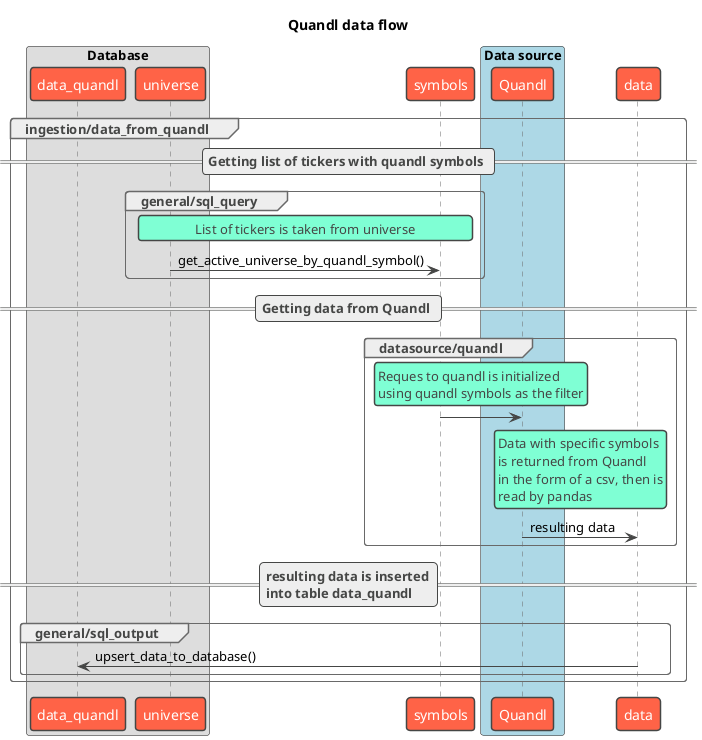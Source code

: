 @startuml quandl

title "Quandl data flow"

!theme vibrant

skinparam shadowing false
skinparam defaultFontName Ubuntu

box "Database"
participant data_quandl
participant universe
end box
participant symbols
box "Data source" #LightBlue
participant Quandl
end box
participant data

group ingestion/data_from_quandl
    == Getting list of tickers with quandl symbols ==
    group general/sql_query
        rnote over universe, symbols
        List of tickers is taken from universe
        end note

        universe -> symbols : get_active_universe_by_quandl_symbol()
    end

    == Getting data from Quandl ==
    group datasource/quandl
        rnote over symbols, Quandl
        Reques to quandl is initialized
        using quandl symbols as the filter
        end note

        symbols -> Quandl

        rnote over Quandl, data
        Data with specific symbols
        is returned from Quandl
        in the form of a csv, then is
        read by pandas
        end note

        Quandl -> data : resulting data
    end

    == resulting data is inserted\ninto table data_quandl ==
    group general/sql_output
        data -> data_quandl : upsert_data_to_database()
    end

end

@enduml

